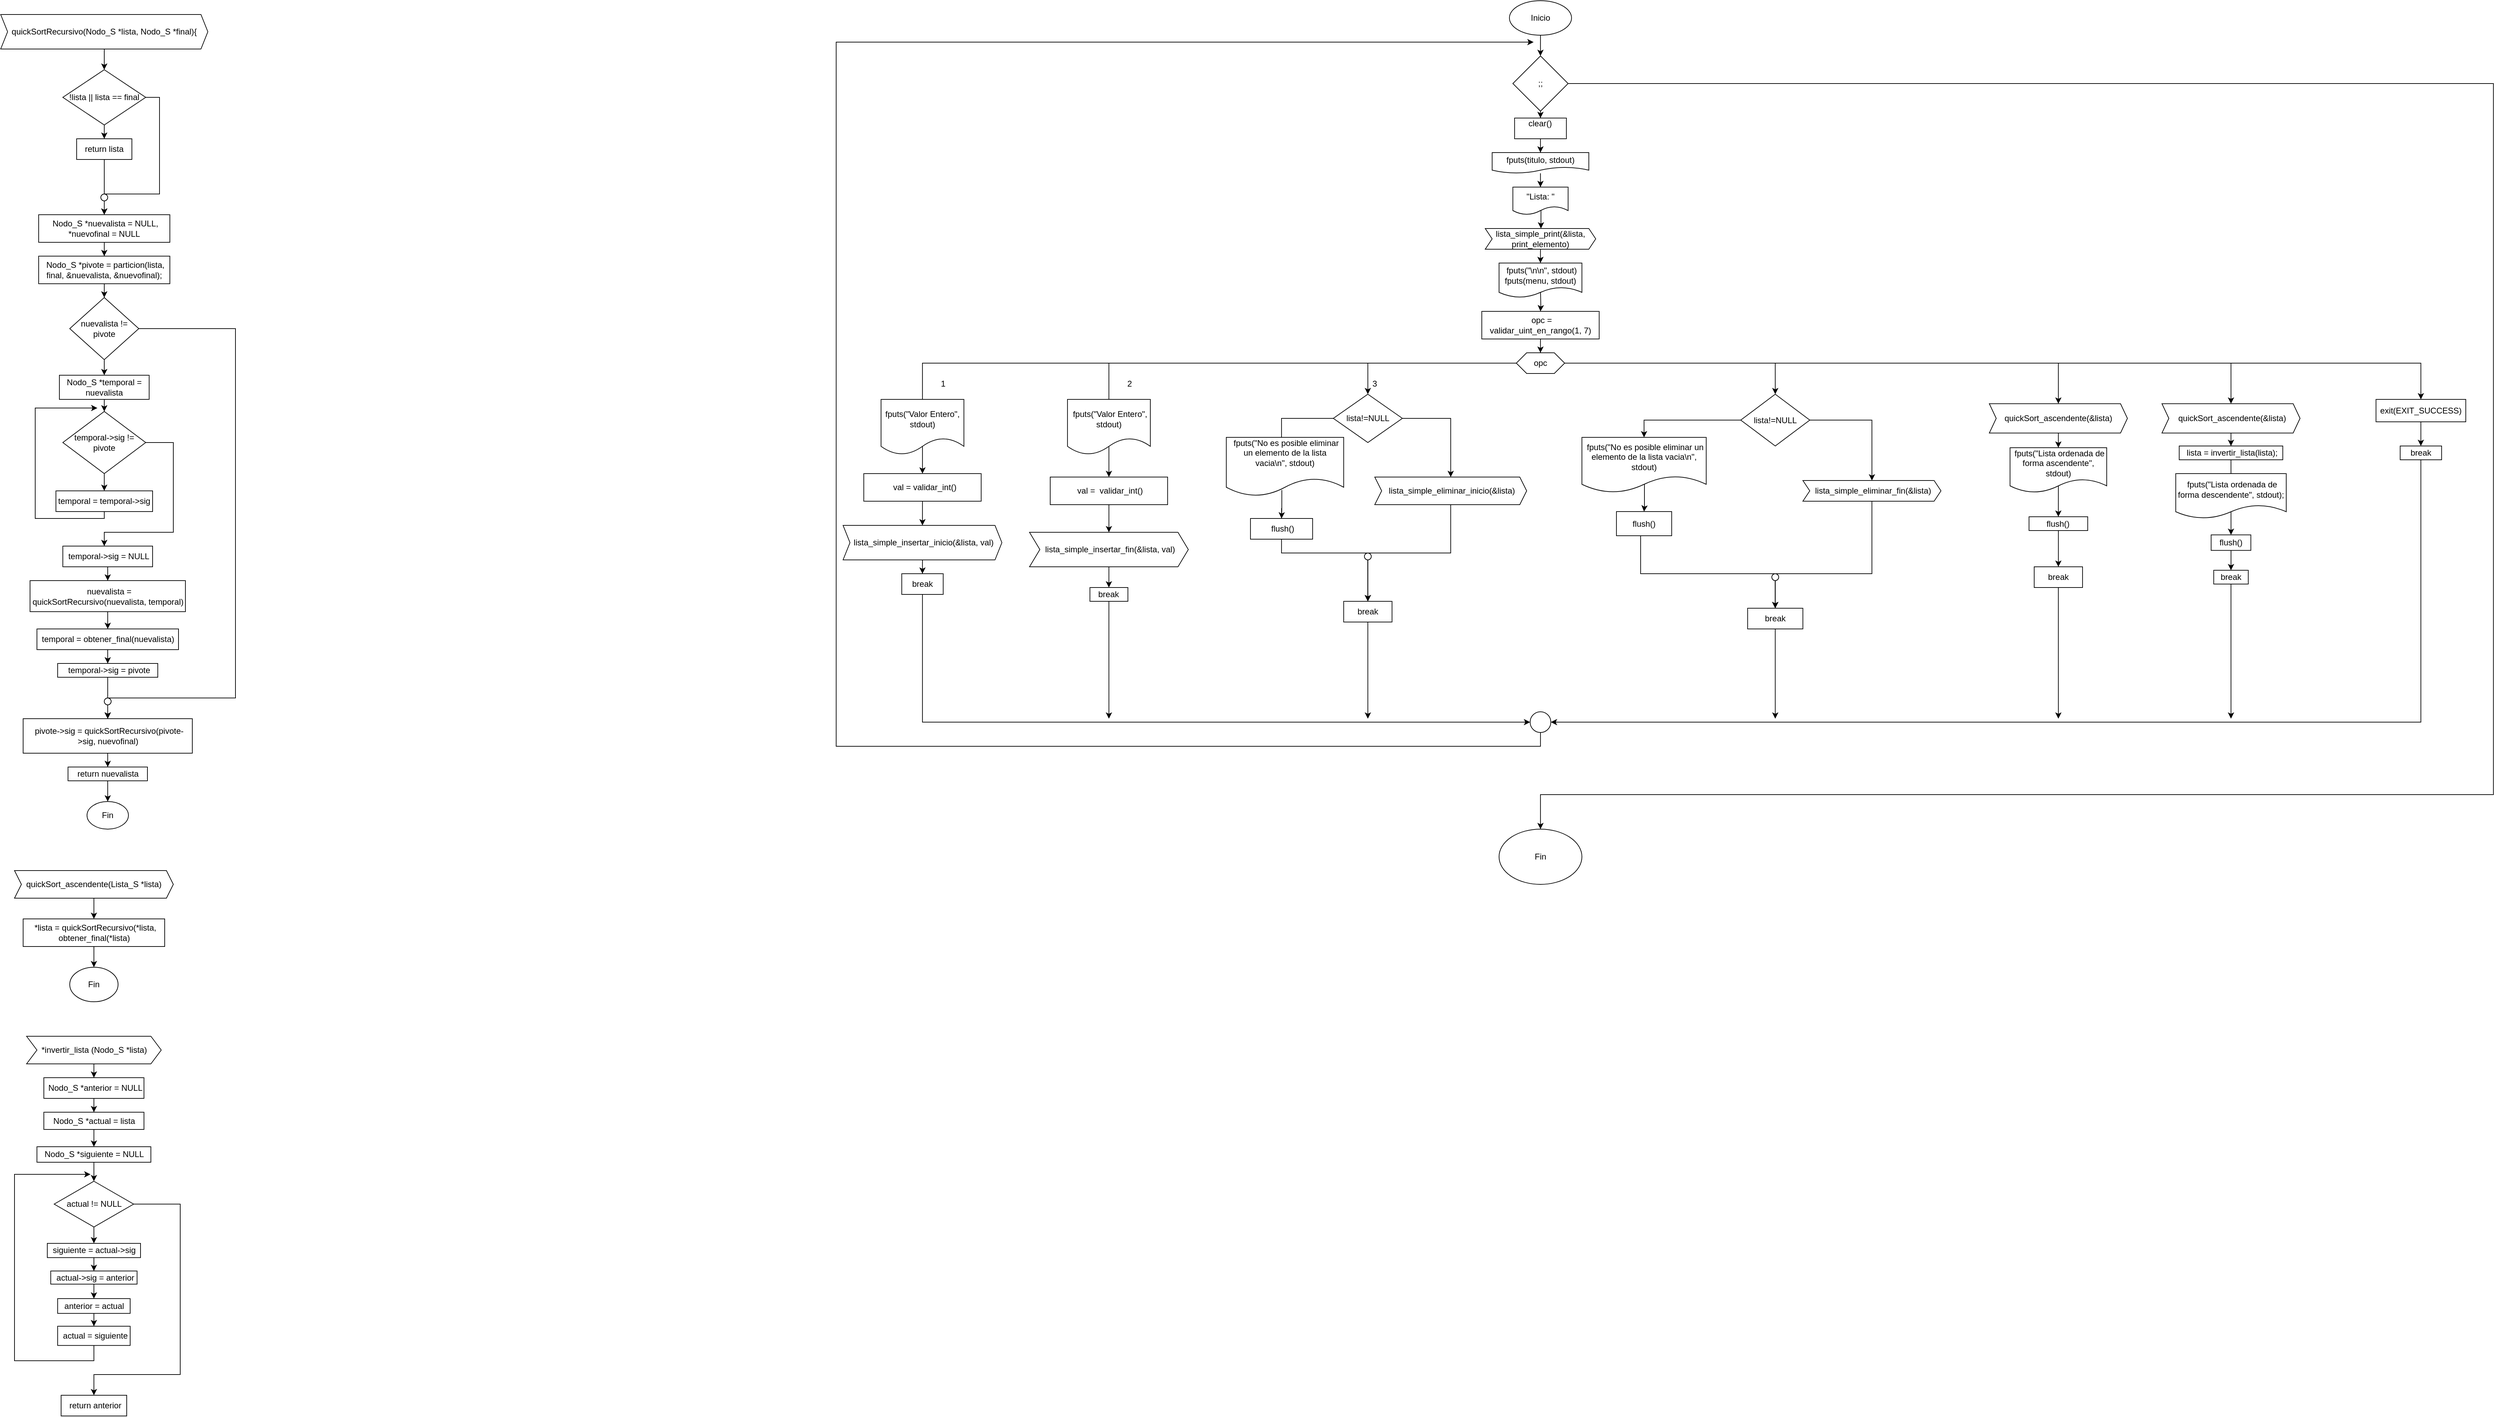<mxfile version="26.0.16">
  <diagram name="Page-1" id="j2NMP_LaJv4pGypHDmWu">
    <mxGraphModel dx="1190" dy="580" grid="1" gridSize="10" guides="1" tooltips="1" connect="1" arrows="1" fold="1" page="1" pageScale="1" pageWidth="850" pageHeight="1100" math="0" shadow="0">
      <root>
        <mxCell id="0" />
        <mxCell id="1" parent="0" />
        <mxCell id="dVRwNLDVLL16XpuEatuR-8" value="" style="edgeStyle=orthogonalEdgeStyle;rounded=0;orthogonalLoop=1;jettySize=auto;html=1;" parent="1" source="dVRwNLDVLL16XpuEatuR-2" target="dVRwNLDVLL16XpuEatuR-5" edge="1">
          <mxGeometry relative="1" as="geometry" />
        </mxCell>
        <mxCell id="dVRwNLDVLL16XpuEatuR-95" style="edgeStyle=orthogonalEdgeStyle;rounded=0;orthogonalLoop=1;jettySize=auto;html=1;entryX=0.5;entryY=0;entryDx=0;entryDy=0;" parent="1" source="dVRwNLDVLL16XpuEatuR-2" target="dVRwNLDVLL16XpuEatuR-92" edge="1">
          <mxGeometry relative="1" as="geometry">
            <Array as="points">
              <mxPoint x="3709.93" y="140" />
              <mxPoint x="3709.93" y="1170" />
              <mxPoint x="2329.93" y="1170" />
            </Array>
          </mxGeometry>
        </mxCell>
        <mxCell id="dVRwNLDVLL16XpuEatuR-2" value=";;" style="rhombus;whiteSpace=wrap;html=1;" parent="1" vertex="1">
          <mxGeometry x="2289.93" y="100" width="80" height="80" as="geometry" />
        </mxCell>
        <mxCell id="dVRwNLDVLL16XpuEatuR-10" value="" style="edgeStyle=orthogonalEdgeStyle;rounded=0;orthogonalLoop=1;jettySize=auto;html=1;" parent="1" source="dVRwNLDVLL16XpuEatuR-109" target="dVRwNLDVLL16XpuEatuR-9" edge="1">
          <mxGeometry relative="1" as="geometry" />
        </mxCell>
        <mxCell id="dVRwNLDVLL16XpuEatuR-5" value="clear()&lt;div&gt;&lt;br&gt;&lt;/div&gt;" style="rounded=0;whiteSpace=wrap;html=1;" parent="1" vertex="1">
          <mxGeometry x="2292.43" y="190" width="75" height="30" as="geometry" />
        </mxCell>
        <mxCell id="dVRwNLDVLL16XpuEatuR-12" value="" style="edgeStyle=orthogonalEdgeStyle;rounded=0;orthogonalLoop=1;jettySize=auto;html=1;exitX=0.509;exitY=0.836;exitDx=0;exitDy=0;exitPerimeter=0;" parent="1" source="dVRwNLDVLL16XpuEatuR-9" target="dVRwNLDVLL16XpuEatuR-11" edge="1">
          <mxGeometry relative="1" as="geometry" />
        </mxCell>
        <mxCell id="dVRwNLDVLL16XpuEatuR-9" value="&quot;Lista: &quot;" style="shape=document;whiteSpace=wrap;html=1;boundedLbl=1;" parent="1" vertex="1">
          <mxGeometry x="2289.93" y="290" width="80" height="40" as="geometry" />
        </mxCell>
        <mxCell id="dVRwNLDVLL16XpuEatuR-14" value="" style="edgeStyle=orthogonalEdgeStyle;rounded=0;orthogonalLoop=1;jettySize=auto;html=1;" parent="1" source="dVRwNLDVLL16XpuEatuR-11" edge="1">
          <mxGeometry relative="1" as="geometry">
            <mxPoint x="2329.93" y="400" as="targetPoint" />
          </mxGeometry>
        </mxCell>
        <mxCell id="dVRwNLDVLL16XpuEatuR-11" value="lista_simple_print(&amp;amp;lista, print_elemento)" style="shape=step;perimeter=stepPerimeter;whiteSpace=wrap;html=1;fixedSize=1;size=10;" parent="1" vertex="1">
          <mxGeometry x="2249.93" y="350" width="160" height="30" as="geometry" />
        </mxCell>
        <mxCell id="dVRwNLDVLL16XpuEatuR-17" value="" style="edgeStyle=orthogonalEdgeStyle;rounded=0;orthogonalLoop=1;jettySize=auto;html=1;" parent="1" target="dVRwNLDVLL16XpuEatuR-16" edge="1">
          <mxGeometry relative="1" as="geometry">
            <mxPoint x="2329.93" y="440" as="sourcePoint" />
          </mxGeometry>
        </mxCell>
        <mxCell id="dVRwNLDVLL16XpuEatuR-19" value="" style="edgeStyle=orthogonalEdgeStyle;rounded=0;orthogonalLoop=1;jettySize=auto;html=1;" parent="1" source="dVRwNLDVLL16XpuEatuR-16" target="dVRwNLDVLL16XpuEatuR-18" edge="1">
          <mxGeometry relative="1" as="geometry" />
        </mxCell>
        <mxCell id="dVRwNLDVLL16XpuEatuR-16" value="&amp;nbsp;opc = validar_uint_en_rango(1, 7)" style="rounded=0;whiteSpace=wrap;html=1;" parent="1" vertex="1">
          <mxGeometry x="2244.93" y="470" width="170" height="40" as="geometry" />
        </mxCell>
        <mxCell id="dVRwNLDVLL16XpuEatuR-26" style="edgeStyle=orthogonalEdgeStyle;rounded=0;orthogonalLoop=1;jettySize=auto;html=1;exitX=0;exitY=0.5;exitDx=0;exitDy=0;entryX=0.5;entryY=0;entryDx=0;entryDy=0;" parent="1" source="dVRwNLDVLL16XpuEatuR-18" target="dVRwNLDVLL16XpuEatuR-20" edge="1">
          <mxGeometry relative="1" as="geometry" />
        </mxCell>
        <mxCell id="dVRwNLDVLL16XpuEatuR-29" style="edgeStyle=orthogonalEdgeStyle;rounded=0;orthogonalLoop=1;jettySize=auto;html=1;entryX=0.5;entryY=0;entryDx=0;entryDy=0;" parent="1" source="dVRwNLDVLL16XpuEatuR-18" target="dVRwNLDVLL16XpuEatuR-27" edge="1">
          <mxGeometry relative="1" as="geometry" />
        </mxCell>
        <mxCell id="dVRwNLDVLL16XpuEatuR-34" style="edgeStyle=orthogonalEdgeStyle;rounded=0;orthogonalLoop=1;jettySize=auto;html=1;entryX=0.5;entryY=0;entryDx=0;entryDy=0;" parent="1" source="dVRwNLDVLL16XpuEatuR-18" target="dVRwNLDVLL16XpuEatuR-33" edge="1">
          <mxGeometry relative="1" as="geometry" />
        </mxCell>
        <mxCell id="dVRwNLDVLL16XpuEatuR-51" style="edgeStyle=orthogonalEdgeStyle;rounded=0;orthogonalLoop=1;jettySize=auto;html=1;exitX=1;exitY=0.5;exitDx=0;exitDy=0;entryX=0.5;entryY=0;entryDx=0;entryDy=0;" parent="1" source="dVRwNLDVLL16XpuEatuR-18" target="dVRwNLDVLL16XpuEatuR-50" edge="1">
          <mxGeometry relative="1" as="geometry" />
        </mxCell>
        <mxCell id="dVRwNLDVLL16XpuEatuR-62" style="edgeStyle=orthogonalEdgeStyle;rounded=0;orthogonalLoop=1;jettySize=auto;html=1;exitX=1;exitY=0.5;exitDx=0;exitDy=0;entryX=0.5;entryY=0;entryDx=0;entryDy=0;" parent="1" source="dVRwNLDVLL16XpuEatuR-18" target="dVRwNLDVLL16XpuEatuR-61" edge="1">
          <mxGeometry relative="1" as="geometry" />
        </mxCell>
        <mxCell id="dVRwNLDVLL16XpuEatuR-68" style="edgeStyle=orthogonalEdgeStyle;rounded=0;orthogonalLoop=1;jettySize=auto;html=1;exitX=1;exitY=0.5;exitDx=0;exitDy=0;entryX=0.5;entryY=0;entryDx=0;entryDy=0;" parent="1" source="dVRwNLDVLL16XpuEatuR-18" target="dVRwNLDVLL16XpuEatuR-67" edge="1">
          <mxGeometry relative="1" as="geometry" />
        </mxCell>
        <mxCell id="dVRwNLDVLL16XpuEatuR-77" style="edgeStyle=orthogonalEdgeStyle;rounded=0;orthogonalLoop=1;jettySize=auto;html=1;exitX=1;exitY=0.5;exitDx=0;exitDy=0;entryX=0.5;entryY=0;entryDx=0;entryDy=0;" parent="1" source="dVRwNLDVLL16XpuEatuR-18" target="dVRwNLDVLL16XpuEatuR-76" edge="1">
          <mxGeometry relative="1" as="geometry" />
        </mxCell>
        <mxCell id="dVRwNLDVLL16XpuEatuR-18" value="&lt;div&gt;opc&lt;/div&gt;" style="shape=hexagon;perimeter=hexagonPerimeter2;whiteSpace=wrap;html=1;fixedSize=1;size=15;" parent="1" vertex="1">
          <mxGeometry x="2294.93" y="530" width="70" height="30" as="geometry" />
        </mxCell>
        <mxCell id="dVRwNLDVLL16XpuEatuR-23" value="" style="edgeStyle=orthogonalEdgeStyle;rounded=0;orthogonalLoop=1;jettySize=auto;html=1;" parent="1" source="dVRwNLDVLL16XpuEatuR-20" target="dVRwNLDVLL16XpuEatuR-22" edge="1">
          <mxGeometry relative="1" as="geometry" />
        </mxCell>
        <mxCell id="dVRwNLDVLL16XpuEatuR-20" value="&amp;nbsp; val = validar_int()" style="rounded=0;whiteSpace=wrap;html=1;" parent="1" vertex="1">
          <mxGeometry x="1349.93" y="705" width="170" height="40" as="geometry" />
        </mxCell>
        <mxCell id="dVRwNLDVLL16XpuEatuR-25" value="" style="edgeStyle=orthogonalEdgeStyle;rounded=0;orthogonalLoop=1;jettySize=auto;html=1;" parent="1" source="dVRwNLDVLL16XpuEatuR-22" target="dVRwNLDVLL16XpuEatuR-24" edge="1">
          <mxGeometry relative="1" as="geometry" />
        </mxCell>
        <mxCell id="dVRwNLDVLL16XpuEatuR-22" value="&amp;nbsp;lista_simple_insertar_inicio(&amp;amp;lista, val)" style="shape=step;perimeter=stepPerimeter;whiteSpace=wrap;html=1;fixedSize=1;size=10;" parent="1" vertex="1">
          <mxGeometry x="1319.93" y="780" width="230" height="50" as="geometry" />
        </mxCell>
        <mxCell id="dVRwNLDVLL16XpuEatuR-82" style="edgeStyle=orthogonalEdgeStyle;rounded=0;orthogonalLoop=1;jettySize=auto;html=1;entryX=0;entryY=0.5;entryDx=0;entryDy=0;" parent="1" source="dVRwNLDVLL16XpuEatuR-24" target="dVRwNLDVLL16XpuEatuR-81" edge="1">
          <mxGeometry relative="1" as="geometry">
            <Array as="points">
              <mxPoint x="1434.93" y="1065" />
            </Array>
          </mxGeometry>
        </mxCell>
        <mxCell id="dVRwNLDVLL16XpuEatuR-24" value="break" style="rounded=0;whiteSpace=wrap;html=1;" parent="1" vertex="1">
          <mxGeometry x="1404.93" y="850" width="60" height="30" as="geometry" />
        </mxCell>
        <mxCell id="dVRwNLDVLL16XpuEatuR-30" value="" style="edgeStyle=orthogonalEdgeStyle;rounded=0;orthogonalLoop=1;jettySize=auto;html=1;" parent="1" source="dVRwNLDVLL16XpuEatuR-27" target="dVRwNLDVLL16XpuEatuR-28" edge="1">
          <mxGeometry relative="1" as="geometry" />
        </mxCell>
        <mxCell id="dVRwNLDVLL16XpuEatuR-27" value="&amp;nbsp;&lt;span style=&quot;background-color: transparent; color: light-dark(rgb(0, 0, 0), rgb(255, 255, 255));&quot;&gt;val =&amp;nbsp; validar_int()&lt;/span&gt;" style="rounded=0;whiteSpace=wrap;html=1;" parent="1" vertex="1">
          <mxGeometry x="1619.93" y="710" width="170" height="40" as="geometry" />
        </mxCell>
        <mxCell id="dVRwNLDVLL16XpuEatuR-32" value="" style="edgeStyle=orthogonalEdgeStyle;rounded=0;orthogonalLoop=1;jettySize=auto;html=1;" parent="1" source="dVRwNLDVLL16XpuEatuR-28" target="dVRwNLDVLL16XpuEatuR-31" edge="1">
          <mxGeometry relative="1" as="geometry" />
        </mxCell>
        <mxCell id="dVRwNLDVLL16XpuEatuR-28" value="&amp;nbsp;lista_simple_insertar_fin(&amp;amp;lista, val)" style="shape=step;perimeter=stepPerimeter;whiteSpace=wrap;html=1;fixedSize=1;size=15;" parent="1" vertex="1">
          <mxGeometry x="1589.93" y="790" width="230" height="50" as="geometry" />
        </mxCell>
        <mxCell id="dVRwNLDVLL16XpuEatuR-84" style="edgeStyle=orthogonalEdgeStyle;rounded=0;orthogonalLoop=1;jettySize=auto;html=1;" parent="1" source="dVRwNLDVLL16XpuEatuR-31" edge="1">
          <mxGeometry relative="1" as="geometry">
            <mxPoint x="1704.93" y="1060" as="targetPoint" />
          </mxGeometry>
        </mxCell>
        <mxCell id="dVRwNLDVLL16XpuEatuR-31" value="break" style="rounded=0;whiteSpace=wrap;html=1;" parent="1" vertex="1">
          <mxGeometry x="1677.43" y="870" width="55" height="20" as="geometry" />
        </mxCell>
        <mxCell id="dVRwNLDVLL16XpuEatuR-37" style="edgeStyle=orthogonalEdgeStyle;rounded=0;orthogonalLoop=1;jettySize=auto;html=1;entryX=0.5;entryY=0;entryDx=0;entryDy=0;" parent="1" source="dVRwNLDVLL16XpuEatuR-33" target="dVRwNLDVLL16XpuEatuR-36" edge="1">
          <mxGeometry relative="1" as="geometry">
            <Array as="points">
              <mxPoint x="2199.93" y="625" />
            </Array>
          </mxGeometry>
        </mxCell>
        <mxCell id="dVRwNLDVLL16XpuEatuR-39" style="edgeStyle=orthogonalEdgeStyle;rounded=0;orthogonalLoop=1;jettySize=auto;html=1;entryX=0.5;entryY=0;entryDx=0;entryDy=0;" parent="1" source="dVRwNLDVLL16XpuEatuR-33" edge="1">
          <mxGeometry relative="1" as="geometry">
            <mxPoint x="1954.93" y="705" as="targetPoint" />
            <Array as="points">
              <mxPoint x="1954.93" y="625" />
            </Array>
          </mxGeometry>
        </mxCell>
        <mxCell id="dVRwNLDVLL16XpuEatuR-33" value="lista!=NULL" style="rhombus;whiteSpace=wrap;html=1;" parent="1" vertex="1">
          <mxGeometry x="2029.93" y="590" width="100" height="70" as="geometry" />
        </mxCell>
        <mxCell id="dVRwNLDVLL16XpuEatuR-42" style="edgeStyle=orthogonalEdgeStyle;rounded=0;orthogonalLoop=1;jettySize=auto;html=1;entryX=0.5;entryY=0;entryDx=0;entryDy=0;" parent="1" source="dVRwNLDVLL16XpuEatuR-36" target="dVRwNLDVLL16XpuEatuR-40" edge="1">
          <mxGeometry relative="1" as="geometry" />
        </mxCell>
        <mxCell id="dVRwNLDVLL16XpuEatuR-36" value="&amp;nbsp;lista_simple_eliminar_inicio(&amp;amp;lista)" style="shape=step;perimeter=stepPerimeter;whiteSpace=wrap;html=1;fixedSize=1;size=10;" parent="1" vertex="1">
          <mxGeometry x="2089.93" y="710" width="220" height="40" as="geometry" />
        </mxCell>
        <mxCell id="dVRwNLDVLL16XpuEatuR-41" style="edgeStyle=orthogonalEdgeStyle;rounded=0;orthogonalLoop=1;jettySize=auto;html=1;entryX=0.5;entryY=0;entryDx=0;entryDy=0;" parent="1" source="dVRwNLDVLL16XpuEatuR-43" target="dVRwNLDVLL16XpuEatuR-40" edge="1">
          <mxGeometry relative="1" as="geometry">
            <Array as="points">
              <mxPoint x="1954.93" y="820" />
              <mxPoint x="2079.93" y="820" />
            </Array>
          </mxGeometry>
        </mxCell>
        <mxCell id="dVRwNLDVLL16XpuEatuR-85" style="edgeStyle=orthogonalEdgeStyle;rounded=0;orthogonalLoop=1;jettySize=auto;html=1;" parent="1" source="dVRwNLDVLL16XpuEatuR-40" edge="1">
          <mxGeometry relative="1" as="geometry">
            <mxPoint x="2079.93" y="1060" as="targetPoint" />
          </mxGeometry>
        </mxCell>
        <mxCell id="dVRwNLDVLL16XpuEatuR-40" value="break" style="rounded=0;whiteSpace=wrap;html=1;" parent="1" vertex="1">
          <mxGeometry x="2044.93" y="890" width="70" height="30" as="geometry" />
        </mxCell>
        <mxCell id="dVRwNLDVLL16XpuEatuR-46" value="" style="edgeStyle=orthogonalEdgeStyle;rounded=0;orthogonalLoop=1;jettySize=auto;html=1;entryX=0.5;entryY=0;entryDx=0;entryDy=0;" parent="1" target="dVRwNLDVLL16XpuEatuR-40" edge="1">
          <mxGeometry relative="1" as="geometry">
            <mxPoint x="1954.93" y="755" as="sourcePoint" />
            <mxPoint x="2079.93" y="890" as="targetPoint" />
            <Array as="points">
              <mxPoint x="1954.93" y="820" />
              <mxPoint x="2079.93" y="820" />
            </Array>
          </mxGeometry>
        </mxCell>
        <mxCell id="dVRwNLDVLL16XpuEatuR-43" value="" style="ellipse;whiteSpace=wrap;html=1;aspect=fixed;" parent="1" vertex="1">
          <mxGeometry x="2074.93" y="820" width="10" height="10" as="geometry" />
        </mxCell>
        <mxCell id="dVRwNLDVLL16XpuEatuR-47" value="1" style="text;html=1;align=center;verticalAlign=middle;whiteSpace=wrap;rounded=0;" parent="1" vertex="1">
          <mxGeometry x="1434.93" y="560" width="60" height="30" as="geometry" />
        </mxCell>
        <mxCell id="dVRwNLDVLL16XpuEatuR-48" value="2" style="text;html=1;align=center;verticalAlign=middle;whiteSpace=wrap;rounded=0;" parent="1" vertex="1">
          <mxGeometry x="1704.93" y="560" width="60" height="30" as="geometry" />
        </mxCell>
        <mxCell id="dVRwNLDVLL16XpuEatuR-49" value="3" style="text;html=1;align=center;verticalAlign=middle;whiteSpace=wrap;rounded=0;" parent="1" vertex="1">
          <mxGeometry x="2059.93" y="560" width="60" height="30" as="geometry" />
        </mxCell>
        <mxCell id="dVRwNLDVLL16XpuEatuR-104" style="edgeStyle=orthogonalEdgeStyle;rounded=0;orthogonalLoop=1;jettySize=auto;html=1;entryX=0.5;entryY=0;entryDx=0;entryDy=0;" parent="1" source="dVRwNLDVLL16XpuEatuR-50" target="dVRwNLDVLL16XpuEatuR-103" edge="1">
          <mxGeometry relative="1" as="geometry" />
        </mxCell>
        <mxCell id="dVRwNLDVLL16XpuEatuR-50" value="lista!=NULL" style="rhombus;whiteSpace=wrap;html=1;" parent="1" vertex="1">
          <mxGeometry x="2619.93" y="590" width="100" height="75" as="geometry" />
        </mxCell>
        <mxCell id="dVRwNLDVLL16XpuEatuR-58" style="edgeStyle=orthogonalEdgeStyle;rounded=0;orthogonalLoop=1;jettySize=auto;html=1;" parent="1" source="dVRwNLDVLL16XpuEatuR-52" edge="1">
          <mxGeometry relative="1" as="geometry">
            <mxPoint x="2669.93" y="900" as="targetPoint" />
            <Array as="points">
              <mxPoint x="2809.93" y="850" />
              <mxPoint x="2669.93" y="850" />
            </Array>
          </mxGeometry>
        </mxCell>
        <mxCell id="dVRwNLDVLL16XpuEatuR-52" value="&amp;nbsp;lista_simple_eliminar_fin(&amp;amp;lista)" style="shape=step;perimeter=stepPerimeter;whiteSpace=wrap;html=1;fixedSize=1;size=10;" parent="1" vertex="1">
          <mxGeometry x="2709.93" y="715" width="200" height="30" as="geometry" />
        </mxCell>
        <mxCell id="dVRwNLDVLL16XpuEatuR-57" style="edgeStyle=orthogonalEdgeStyle;rounded=0;orthogonalLoop=1;jettySize=auto;html=1;" parent="1" source="dVRwNLDVLL16XpuEatuR-59" target="dVRwNLDVLL16XpuEatuR-56" edge="1">
          <mxGeometry relative="1" as="geometry">
            <Array as="points">
              <mxPoint x="2474.93" y="850" />
              <mxPoint x="2669.93" y="850" />
            </Array>
          </mxGeometry>
        </mxCell>
        <mxCell id="dVRwNLDVLL16XpuEatuR-53" value="&lt;div&gt;&lt;span style=&quot;background-color: transparent; color: light-dark(rgb(0, 0, 0), rgb(255, 255, 255));&quot;&gt;flush()&lt;/span&gt;&lt;/div&gt;" style="rounded=0;whiteSpace=wrap;html=1;" parent="1" vertex="1">
          <mxGeometry x="2439.93" y="760" width="80" height="35" as="geometry" />
        </mxCell>
        <mxCell id="dVRwNLDVLL16XpuEatuR-55" style="edgeStyle=orthogonalEdgeStyle;rounded=0;orthogonalLoop=1;jettySize=auto;html=1;entryX=0.5;entryY=0;entryDx=0;entryDy=0;" parent="1" source="dVRwNLDVLL16XpuEatuR-50" target="dVRwNLDVLL16XpuEatuR-52" edge="1">
          <mxGeometry relative="1" as="geometry">
            <Array as="points">
              <mxPoint x="2809.93" y="628" />
            </Array>
          </mxGeometry>
        </mxCell>
        <mxCell id="dVRwNLDVLL16XpuEatuR-88" style="edgeStyle=orthogonalEdgeStyle;rounded=0;orthogonalLoop=1;jettySize=auto;html=1;" parent="1" source="dVRwNLDVLL16XpuEatuR-56" edge="1">
          <mxGeometry relative="1" as="geometry">
            <mxPoint x="2669.93" y="1060" as="targetPoint" />
          </mxGeometry>
        </mxCell>
        <mxCell id="dVRwNLDVLL16XpuEatuR-56" value="break" style="rounded=0;whiteSpace=wrap;html=1;" parent="1" vertex="1">
          <mxGeometry x="2629.93" y="900" width="80" height="30" as="geometry" />
        </mxCell>
        <mxCell id="dVRwNLDVLL16XpuEatuR-60" value="" style="edgeStyle=orthogonalEdgeStyle;rounded=0;orthogonalLoop=1;jettySize=auto;html=1;entryX=0.5;entryY=0;entryDx=0;entryDy=0;" parent="1" source="dVRwNLDVLL16XpuEatuR-53" target="dVRwNLDVLL16XpuEatuR-56" edge="1">
          <mxGeometry relative="1" as="geometry">
            <mxPoint x="2474.93" y="765" as="sourcePoint" />
            <mxPoint x="2669.93" y="900" as="targetPoint" />
            <Array as="points">
              <mxPoint x="2474.93" y="850" />
              <mxPoint x="2669.93" y="850" />
            </Array>
          </mxGeometry>
        </mxCell>
        <mxCell id="dVRwNLDVLL16XpuEatuR-59" value="" style="ellipse;whiteSpace=wrap;html=1;aspect=fixed;" parent="1" vertex="1">
          <mxGeometry x="2664.93" y="850" width="10" height="10" as="geometry" />
        </mxCell>
        <mxCell id="dVRwNLDVLL16XpuEatuR-64" value="" style="edgeStyle=orthogonalEdgeStyle;rounded=0;orthogonalLoop=1;jettySize=auto;html=1;exitX=0.5;exitY=0.808;exitDx=0;exitDy=0;exitPerimeter=0;" parent="1" source="dVRwNLDVLL16XpuEatuR-106" target="dVRwNLDVLL16XpuEatuR-63" edge="1">
          <mxGeometry relative="1" as="geometry" />
        </mxCell>
        <mxCell id="dVRwNLDVLL16XpuEatuR-61" value="quickSort_ascendente(&amp;amp;lista)" style="shape=step;perimeter=stepPerimeter;whiteSpace=wrap;html=1;fixedSize=1;size=10;" parent="1" vertex="1">
          <mxGeometry x="2979.93" y="603.75" width="200" height="42.5" as="geometry" />
        </mxCell>
        <mxCell id="dVRwNLDVLL16XpuEatuR-66" value="" style="edgeStyle=orthogonalEdgeStyle;rounded=0;orthogonalLoop=1;jettySize=auto;html=1;" parent="1" source="dVRwNLDVLL16XpuEatuR-63" target="dVRwNLDVLL16XpuEatuR-65" edge="1">
          <mxGeometry relative="1" as="geometry" />
        </mxCell>
        <mxCell id="dVRwNLDVLL16XpuEatuR-63" value="&lt;div&gt;flush()&lt;/div&gt;" style="rounded=0;whiteSpace=wrap;html=1;" parent="1" vertex="1">
          <mxGeometry x="3037.43" y="767.5" width="85" height="20" as="geometry" />
        </mxCell>
        <mxCell id="dVRwNLDVLL16XpuEatuR-89" style="edgeStyle=orthogonalEdgeStyle;rounded=0;orthogonalLoop=1;jettySize=auto;html=1;" parent="1" source="dVRwNLDVLL16XpuEatuR-65" edge="1">
          <mxGeometry relative="1" as="geometry">
            <mxPoint x="3079.93" y="1060" as="targetPoint" />
          </mxGeometry>
        </mxCell>
        <mxCell id="dVRwNLDVLL16XpuEatuR-65" value="break" style="rounded=0;whiteSpace=wrap;html=1;" parent="1" vertex="1">
          <mxGeometry x="3044.93" y="840" width="70" height="30" as="geometry" />
        </mxCell>
        <mxCell id="dVRwNLDVLL16XpuEatuR-70" value="" style="edgeStyle=orthogonalEdgeStyle;rounded=0;orthogonalLoop=1;jettySize=auto;html=1;" parent="1" source="dVRwNLDVLL16XpuEatuR-67" target="dVRwNLDVLL16XpuEatuR-69" edge="1">
          <mxGeometry relative="1" as="geometry" />
        </mxCell>
        <mxCell id="dVRwNLDVLL16XpuEatuR-67" value="&amp;nbsp;quickSort_ascendente(&amp;amp;lista)" style="shape=step;perimeter=stepPerimeter;whiteSpace=wrap;html=1;fixedSize=1;size=10;" parent="1" vertex="1">
          <mxGeometry x="3229.93" y="603.75" width="200" height="42.5" as="geometry" />
        </mxCell>
        <mxCell id="dVRwNLDVLL16XpuEatuR-72" value="" style="edgeStyle=orthogonalEdgeStyle;rounded=0;orthogonalLoop=1;jettySize=auto;html=1;" parent="1" source="dVRwNLDVLL16XpuEatuR-69" target="dVRwNLDVLL16XpuEatuR-71" edge="1">
          <mxGeometry relative="1" as="geometry" />
        </mxCell>
        <mxCell id="dVRwNLDVLL16XpuEatuR-69" value="&amp;nbsp;lista = invertir_lista(lista);" style="rounded=0;whiteSpace=wrap;html=1;" parent="1" vertex="1">
          <mxGeometry x="3254.93" y="665" width="150" height="20" as="geometry" />
        </mxCell>
        <mxCell id="dVRwNLDVLL16XpuEatuR-74" value="" style="edgeStyle=orthogonalEdgeStyle;rounded=0;orthogonalLoop=1;jettySize=auto;html=1;" parent="1" source="dVRwNLDVLL16XpuEatuR-71" target="dVRwNLDVLL16XpuEatuR-73" edge="1">
          <mxGeometry relative="1" as="geometry" />
        </mxCell>
        <mxCell id="dVRwNLDVLL16XpuEatuR-71" value="&lt;div&gt;flush()&lt;/div&gt;" style="rounded=0;whiteSpace=wrap;html=1;" parent="1" vertex="1">
          <mxGeometry x="3301.18" y="793.75" width="57.5" height="22.5" as="geometry" />
        </mxCell>
        <mxCell id="dVRwNLDVLL16XpuEatuR-90" style="edgeStyle=orthogonalEdgeStyle;rounded=0;orthogonalLoop=1;jettySize=auto;html=1;" parent="1" source="dVRwNLDVLL16XpuEatuR-73" edge="1">
          <mxGeometry relative="1" as="geometry">
            <mxPoint x="3329.93" y="1060" as="targetPoint" />
          </mxGeometry>
        </mxCell>
        <mxCell id="dVRwNLDVLL16XpuEatuR-73" value="break" style="rounded=0;whiteSpace=wrap;html=1;" parent="1" vertex="1">
          <mxGeometry x="3304.93" y="845" width="50" height="20" as="geometry" />
        </mxCell>
        <mxCell id="dVRwNLDVLL16XpuEatuR-79" value="" style="edgeStyle=orthogonalEdgeStyle;rounded=0;orthogonalLoop=1;jettySize=auto;html=1;" parent="1" source="dVRwNLDVLL16XpuEatuR-76" target="dVRwNLDVLL16XpuEatuR-78" edge="1">
          <mxGeometry relative="1" as="geometry" />
        </mxCell>
        <mxCell id="dVRwNLDVLL16XpuEatuR-76" value="exit(EXIT_SUCCESS)" style="rounded=0;whiteSpace=wrap;html=1;" parent="1" vertex="1">
          <mxGeometry x="3539.93" y="597.5" width="130" height="32.5" as="geometry" />
        </mxCell>
        <mxCell id="dVRwNLDVLL16XpuEatuR-87" style="edgeStyle=orthogonalEdgeStyle;rounded=0;orthogonalLoop=1;jettySize=auto;html=1;entryX=1;entryY=0.5;entryDx=0;entryDy=0;" parent="1" source="dVRwNLDVLL16XpuEatuR-78" target="dVRwNLDVLL16XpuEatuR-81" edge="1">
          <mxGeometry relative="1" as="geometry">
            <mxPoint x="2349.93" y="1070.0" as="targetPoint" />
            <Array as="points">
              <mxPoint x="3604.93" y="1065" />
            </Array>
          </mxGeometry>
        </mxCell>
        <mxCell id="dVRwNLDVLL16XpuEatuR-78" value="break" style="rounded=0;whiteSpace=wrap;html=1;" parent="1" vertex="1">
          <mxGeometry x="3574.93" y="665" width="60" height="20" as="geometry" />
        </mxCell>
        <mxCell id="dVRwNLDVLL16XpuEatuR-91" style="edgeStyle=orthogonalEdgeStyle;rounded=0;orthogonalLoop=1;jettySize=auto;html=1;exitX=0.5;exitY=1;exitDx=0;exitDy=0;" parent="1" source="dVRwNLDVLL16XpuEatuR-81" edge="1">
          <mxGeometry relative="1" as="geometry">
            <mxPoint x="2319.93" y="80" as="targetPoint" />
            <Array as="points">
              <mxPoint x="2329.93" y="1100" />
              <mxPoint x="1309.93" y="1100" />
              <mxPoint x="1309.93" y="80" />
            </Array>
          </mxGeometry>
        </mxCell>
        <mxCell id="dVRwNLDVLL16XpuEatuR-81" value="" style="ellipse;whiteSpace=wrap;html=1;aspect=fixed;" parent="1" vertex="1">
          <mxGeometry x="2314.93" y="1050" width="30" height="30" as="geometry" />
        </mxCell>
        <mxCell id="dVRwNLDVLL16XpuEatuR-92" value="Fin" style="ellipse;whiteSpace=wrap;html=1;" parent="1" vertex="1">
          <mxGeometry x="2269.93" y="1220" width="120" height="80" as="geometry" />
        </mxCell>
        <mxCell id="dVRwNLDVLL16XpuEatuR-94" value="" style="edgeStyle=orthogonalEdgeStyle;rounded=0;orthogonalLoop=1;jettySize=auto;html=1;" parent="1" source="dVRwNLDVLL16XpuEatuR-93" target="dVRwNLDVLL16XpuEatuR-2" edge="1">
          <mxGeometry relative="1" as="geometry" />
        </mxCell>
        <mxCell id="dVRwNLDVLL16XpuEatuR-93" value="Inicio" style="ellipse;whiteSpace=wrap;html=1;" parent="1" vertex="1">
          <mxGeometry x="2284.93" y="20" width="90" height="50" as="geometry" />
        </mxCell>
        <mxCell id="dVRwNLDVLL16XpuEatuR-96" value="&amp;nbsp;fputs(&quot;\n\n&quot;, stdout) fputs(menu, stdout)" style="shape=document;whiteSpace=wrap;html=1;boundedLbl=1;" parent="1" vertex="1">
          <mxGeometry x="2269.93" y="400" width="120" height="50" as="geometry" />
        </mxCell>
        <mxCell id="dVRwNLDVLL16XpuEatuR-98" value="fputs(&quot;Valor Entero&quot;, stdout)" style="shape=document;whiteSpace=wrap;html=1;boundedLbl=1;" parent="1" vertex="1">
          <mxGeometry x="1374.93" y="597.5" width="120" height="80" as="geometry" />
        </mxCell>
        <mxCell id="dVRwNLDVLL16XpuEatuR-99" value="&amp;nbsp;fputs(&quot;Valor Entero&quot;, stdout)" style="shape=document;whiteSpace=wrap;html=1;boundedLbl=1;" parent="1" vertex="1">
          <mxGeometry x="1644.93" y="597.5" width="120" height="80" as="geometry" />
        </mxCell>
        <mxCell id="dVRwNLDVLL16XpuEatuR-102" value="" style="edgeStyle=orthogonalEdgeStyle;rounded=0;orthogonalLoop=1;jettySize=auto;html=1;exitX=0.473;exitY=0.897;exitDx=0;exitDy=0;exitPerimeter=0;" parent="1" source="dVRwNLDVLL16XpuEatuR-100" target="dVRwNLDVLL16XpuEatuR-101" edge="1">
          <mxGeometry relative="1" as="geometry">
            <Array as="points" />
          </mxGeometry>
        </mxCell>
        <mxCell id="dVRwNLDVLL16XpuEatuR-100" value="&lt;div&gt;&amp;nbsp;fputs(&quot;No es posible eliminar un elemento&amp;nbsp;&lt;span style=&quot;background-color: transparent; color: light-dark(rgb(0, 0, 0), rgb(255, 255, 255));&quot;&gt;de la lista vacia\n&quot;, stdout)&lt;/span&gt;&lt;/div&gt;&lt;div&gt;&amp;nbsp;&lt;/div&gt;" style="shape=document;whiteSpace=wrap;html=1;boundedLbl=1;" parent="1" vertex="1">
          <mxGeometry x="1874.93" y="652.5" width="170" height="85" as="geometry" />
        </mxCell>
        <mxCell id="dVRwNLDVLL16XpuEatuR-101" value="&amp;nbsp;flush()" style="rounded=0;whiteSpace=wrap;html=1;" parent="1" vertex="1">
          <mxGeometry x="1909.93" y="770" width="90" height="30" as="geometry" />
        </mxCell>
        <mxCell id="dVRwNLDVLL16XpuEatuR-105" value="" style="edgeStyle=orthogonalEdgeStyle;rounded=0;orthogonalLoop=1;jettySize=auto;html=1;exitX=0.503;exitY=0.831;exitDx=0;exitDy=0;exitPerimeter=0;" parent="1" source="dVRwNLDVLL16XpuEatuR-103" target="dVRwNLDVLL16XpuEatuR-53" edge="1">
          <mxGeometry relative="1" as="geometry" />
        </mxCell>
        <mxCell id="dVRwNLDVLL16XpuEatuR-103" value="&amp;nbsp;fputs(&quot;No es posible eliminar un elemento&lt;span style=&quot;color: light-dark(rgb(0, 0, 0), rgb(255, 255, 255)); background-color: transparent;&quot;&gt;&amp;nbsp;de la lista vacia\n&quot;, stdout)&lt;/span&gt;" style="shape=document;whiteSpace=wrap;html=1;boundedLbl=1;" parent="1" vertex="1">
          <mxGeometry x="2389.93" y="652.5" width="180" height="80" as="geometry" />
        </mxCell>
        <mxCell id="dVRwNLDVLL16XpuEatuR-107" value="" style="edgeStyle=orthogonalEdgeStyle;rounded=0;orthogonalLoop=1;jettySize=auto;html=1;" parent="1" source="dVRwNLDVLL16XpuEatuR-61" target="dVRwNLDVLL16XpuEatuR-106" edge="1">
          <mxGeometry relative="1" as="geometry">
            <mxPoint x="3079.93" y="646" as="sourcePoint" />
            <mxPoint x="3079.93" y="768" as="targetPoint" />
          </mxGeometry>
        </mxCell>
        <mxCell id="dVRwNLDVLL16XpuEatuR-106" value="&amp;nbsp;fputs(&quot;Lista ordenada de forma ascendente&quot;, stdout)" style="shape=document;whiteSpace=wrap;html=1;boundedLbl=1;" parent="1" vertex="1">
          <mxGeometry x="3009.93" y="667.5" width="140" height="65" as="geometry" />
        </mxCell>
        <mxCell id="dVRwNLDVLL16XpuEatuR-108" value="&amp;nbsp;fputs(&quot;Lista ordenada de forma descendente&quot;, stdout);" style="shape=document;whiteSpace=wrap;html=1;boundedLbl=1;" parent="1" vertex="1">
          <mxGeometry x="3249.93" y="705" width="160" height="65" as="geometry" />
        </mxCell>
        <mxCell id="dVRwNLDVLL16XpuEatuR-110" value="" style="edgeStyle=orthogonalEdgeStyle;rounded=0;orthogonalLoop=1;jettySize=auto;html=1;" parent="1" source="dVRwNLDVLL16XpuEatuR-5" target="dVRwNLDVLL16XpuEatuR-109" edge="1">
          <mxGeometry relative="1" as="geometry">
            <mxPoint x="2329.93" y="220" as="sourcePoint" />
            <mxPoint x="2329.93" y="290" as="targetPoint" />
          </mxGeometry>
        </mxCell>
        <mxCell id="dVRwNLDVLL16XpuEatuR-109" value="fputs(titulo, stdout)" style="shape=document;whiteSpace=wrap;html=1;boundedLbl=1;" parent="1" vertex="1">
          <mxGeometry x="2259.93" y="240" width="140" height="30" as="geometry" />
        </mxCell>
        <mxCell id="7vrASGIxAu9hUajXadSG-3" value="" style="edgeStyle=orthogonalEdgeStyle;rounded=0;orthogonalLoop=1;jettySize=auto;html=1;" edge="1" parent="1" source="7vrASGIxAu9hUajXadSG-1" target="7vrASGIxAu9hUajXadSG-2">
          <mxGeometry relative="1" as="geometry" />
        </mxCell>
        <mxCell id="7vrASGIxAu9hUajXadSG-1" value="quickSortRecursivo(Nodo_S *lista, Nodo_S *final){" style="shape=step;perimeter=stepPerimeter;whiteSpace=wrap;html=1;fixedSize=1;size=10;" vertex="1" parent="1">
          <mxGeometry x="100" y="40" width="300" height="50" as="geometry" />
        </mxCell>
        <mxCell id="7vrASGIxAu9hUajXadSG-5" value="" style="edgeStyle=orthogonalEdgeStyle;rounded=0;orthogonalLoop=1;jettySize=auto;html=1;" edge="1" parent="1" source="7vrASGIxAu9hUajXadSG-2" target="7vrASGIxAu9hUajXadSG-4">
          <mxGeometry relative="1" as="geometry" />
        </mxCell>
        <mxCell id="7vrASGIxAu9hUajXadSG-8" style="edgeStyle=orthogonalEdgeStyle;rounded=0;orthogonalLoop=1;jettySize=auto;html=1;entryX=0.5;entryY=0;entryDx=0;entryDy=0;" edge="1" parent="1" source="7vrASGIxAu9hUajXadSG-2" target="7vrASGIxAu9hUajXadSG-6">
          <mxGeometry relative="1" as="geometry" />
        </mxCell>
        <mxCell id="7vrASGIxAu9hUajXadSG-11" style="edgeStyle=orthogonalEdgeStyle;rounded=0;orthogonalLoop=1;jettySize=auto;html=1;entryX=0.5;entryY=0;entryDx=0;entryDy=0;" edge="1" parent="1" source="7vrASGIxAu9hUajXadSG-2" target="7vrASGIxAu9hUajXadSG-6">
          <mxGeometry relative="1" as="geometry">
            <Array as="points">
              <mxPoint x="330" y="160" />
              <mxPoint x="330" y="300" />
              <mxPoint x="250" y="300" />
            </Array>
          </mxGeometry>
        </mxCell>
        <mxCell id="7vrASGIxAu9hUajXadSG-2" value="!lista || lista == final" style="rhombus;whiteSpace=wrap;html=1;" vertex="1" parent="1">
          <mxGeometry x="190" y="120" width="120" height="80" as="geometry" />
        </mxCell>
        <mxCell id="7vrASGIxAu9hUajXadSG-4" value="return lista" style="rounded=0;whiteSpace=wrap;html=1;" vertex="1" parent="1">
          <mxGeometry x="210" y="220" width="80" height="30" as="geometry" />
        </mxCell>
        <mxCell id="7vrASGIxAu9hUajXadSG-15" value="" style="edgeStyle=orthogonalEdgeStyle;rounded=0;orthogonalLoop=1;jettySize=auto;html=1;" edge="1" parent="1" source="7vrASGIxAu9hUajXadSG-6" target="7vrASGIxAu9hUajXadSG-14">
          <mxGeometry relative="1" as="geometry" />
        </mxCell>
        <mxCell id="7vrASGIxAu9hUajXadSG-6" value="&amp;nbsp;Nodo_S *nuevalista = NULL, *nuevofinal = NULL" style="rounded=0;whiteSpace=wrap;html=1;" vertex="1" parent="1">
          <mxGeometry x="155" y="330" width="190" height="40" as="geometry" />
        </mxCell>
        <mxCell id="7vrASGIxAu9hUajXadSG-12" value="" style="ellipse;whiteSpace=wrap;html=1;aspect=fixed;" vertex="1" parent="1">
          <mxGeometry x="245" y="300" width="10" height="10" as="geometry" />
        </mxCell>
        <mxCell id="7vrASGIxAu9hUajXadSG-17" value="" style="edgeStyle=orthogonalEdgeStyle;rounded=0;orthogonalLoop=1;jettySize=auto;html=1;" edge="1" parent="1" source="7vrASGIxAu9hUajXadSG-14" target="7vrASGIxAu9hUajXadSG-16">
          <mxGeometry relative="1" as="geometry" />
        </mxCell>
        <mxCell id="7vrASGIxAu9hUajXadSG-14" value="&amp;nbsp;Nodo_S *pivote = particion(lista, final, &amp;amp;nuevalista, &amp;amp;nuevofinal);" style="whiteSpace=wrap;html=1;rounded=0;" vertex="1" parent="1">
          <mxGeometry x="155" y="390" width="190" height="40" as="geometry" />
        </mxCell>
        <mxCell id="7vrASGIxAu9hUajXadSG-19" value="" style="edgeStyle=orthogonalEdgeStyle;rounded=0;orthogonalLoop=1;jettySize=auto;html=1;" edge="1" parent="1" source="7vrASGIxAu9hUajXadSG-16" target="7vrASGIxAu9hUajXadSG-18">
          <mxGeometry relative="1" as="geometry" />
        </mxCell>
        <mxCell id="7vrASGIxAu9hUajXadSG-35" style="edgeStyle=orthogonalEdgeStyle;rounded=0;orthogonalLoop=1;jettySize=auto;html=1;entryX=0.5;entryY=0;entryDx=0;entryDy=0;" edge="1" parent="1" source="7vrASGIxAu9hUajXadSG-16" target="7vrASGIxAu9hUajXadSG-33">
          <mxGeometry relative="1" as="geometry">
            <Array as="points">
              <mxPoint x="440" y="495" />
              <mxPoint x="440" y="1030" />
              <mxPoint x="255" y="1030" />
            </Array>
          </mxGeometry>
        </mxCell>
        <mxCell id="7vrASGIxAu9hUajXadSG-16" value="nuevalista != pivote" style="rhombus;whiteSpace=wrap;html=1;rounded=0;" vertex="1" parent="1">
          <mxGeometry x="200" y="450" width="100" height="90" as="geometry" />
        </mxCell>
        <mxCell id="7vrASGIxAu9hUajXadSG-21" value="" style="edgeStyle=orthogonalEdgeStyle;rounded=0;orthogonalLoop=1;jettySize=auto;html=1;" edge="1" parent="1" source="7vrASGIxAu9hUajXadSG-18" target="7vrASGIxAu9hUajXadSG-20">
          <mxGeometry relative="1" as="geometry" />
        </mxCell>
        <mxCell id="7vrASGIxAu9hUajXadSG-18" value="Nodo_S *temporal = nuevalista" style="whiteSpace=wrap;html=1;rounded=0;" vertex="1" parent="1">
          <mxGeometry x="185" y="562.5" width="130" height="35" as="geometry" />
        </mxCell>
        <mxCell id="7vrASGIxAu9hUajXadSG-23" value="" style="edgeStyle=orthogonalEdgeStyle;rounded=0;orthogonalLoop=1;jettySize=auto;html=1;" edge="1" parent="1" source="7vrASGIxAu9hUajXadSG-20" target="7vrASGIxAu9hUajXadSG-22">
          <mxGeometry relative="1" as="geometry" />
        </mxCell>
        <mxCell id="7vrASGIxAu9hUajXadSG-26" value="" style="edgeStyle=orthogonalEdgeStyle;rounded=0;orthogonalLoop=1;jettySize=auto;html=1;" edge="1" parent="1" source="7vrASGIxAu9hUajXadSG-20" target="7vrASGIxAu9hUajXadSG-25">
          <mxGeometry relative="1" as="geometry">
            <Array as="points">
              <mxPoint x="350" y="660" />
              <mxPoint x="350" y="790" />
              <mxPoint x="250" y="790" />
            </Array>
          </mxGeometry>
        </mxCell>
        <mxCell id="7vrASGIxAu9hUajXadSG-20" value="temporal-&amp;gt;sig != pivote" style="rhombus;whiteSpace=wrap;html=1;rounded=0;" vertex="1" parent="1">
          <mxGeometry x="190" y="615" width="120" height="90" as="geometry" />
        </mxCell>
        <mxCell id="7vrASGIxAu9hUajXadSG-24" style="edgeStyle=orthogonalEdgeStyle;rounded=0;orthogonalLoop=1;jettySize=auto;html=1;" edge="1" parent="1" source="7vrASGIxAu9hUajXadSG-22">
          <mxGeometry relative="1" as="geometry">
            <mxPoint x="240" y="610" as="targetPoint" />
            <Array as="points">
              <mxPoint x="250" y="770" />
              <mxPoint x="150" y="770" />
              <mxPoint x="150" y="610" />
            </Array>
          </mxGeometry>
        </mxCell>
        <mxCell id="7vrASGIxAu9hUajXadSG-22" value="temporal = temporal-&amp;gt;sig" style="whiteSpace=wrap;html=1;rounded=0;" vertex="1" parent="1">
          <mxGeometry x="180" y="730" width="140" height="30" as="geometry" />
        </mxCell>
        <mxCell id="7vrASGIxAu9hUajXadSG-28" value="" style="edgeStyle=orthogonalEdgeStyle;rounded=0;orthogonalLoop=1;jettySize=auto;html=1;" edge="1" parent="1" source="7vrASGIxAu9hUajXadSG-25" target="7vrASGIxAu9hUajXadSG-27">
          <mxGeometry relative="1" as="geometry" />
        </mxCell>
        <mxCell id="7vrASGIxAu9hUajXadSG-25" value="&amp;nbsp;temporal-&amp;gt;sig = NULL" style="whiteSpace=wrap;html=1;rounded=0;" vertex="1" parent="1">
          <mxGeometry x="190" y="810" width="130" height="30" as="geometry" />
        </mxCell>
        <mxCell id="7vrASGIxAu9hUajXadSG-30" value="" style="edgeStyle=orthogonalEdgeStyle;rounded=0;orthogonalLoop=1;jettySize=auto;html=1;" edge="1" parent="1" source="7vrASGIxAu9hUajXadSG-27" target="7vrASGIxAu9hUajXadSG-29">
          <mxGeometry relative="1" as="geometry" />
        </mxCell>
        <mxCell id="7vrASGIxAu9hUajXadSG-27" value="&amp;nbsp;nuevalista = quickSortRecursivo(nuevalista, temporal)" style="whiteSpace=wrap;html=1;rounded=0;" vertex="1" parent="1">
          <mxGeometry x="142.5" y="860" width="225" height="45" as="geometry" />
        </mxCell>
        <mxCell id="7vrASGIxAu9hUajXadSG-32" value="" style="edgeStyle=orthogonalEdgeStyle;rounded=0;orthogonalLoop=1;jettySize=auto;html=1;" edge="1" parent="1" source="7vrASGIxAu9hUajXadSG-29" target="7vrASGIxAu9hUajXadSG-31">
          <mxGeometry relative="1" as="geometry" />
        </mxCell>
        <mxCell id="7vrASGIxAu9hUajXadSG-29" value="temporal = obtener_final(nuevalista)" style="whiteSpace=wrap;html=1;rounded=0;" vertex="1" parent="1">
          <mxGeometry x="152.5" y="930" width="205" height="30" as="geometry" />
        </mxCell>
        <mxCell id="7vrASGIxAu9hUajXadSG-34" value="" style="edgeStyle=orthogonalEdgeStyle;rounded=0;orthogonalLoop=1;jettySize=auto;html=1;" edge="1" parent="1" source="7vrASGIxAu9hUajXadSG-36" target="7vrASGIxAu9hUajXadSG-33">
          <mxGeometry relative="1" as="geometry" />
        </mxCell>
        <mxCell id="7vrASGIxAu9hUajXadSG-31" value="&amp;nbsp;temporal-&amp;gt;sig = pivote" style="whiteSpace=wrap;html=1;rounded=0;" vertex="1" parent="1">
          <mxGeometry x="182.5" y="980" width="145" height="20" as="geometry" />
        </mxCell>
        <mxCell id="7vrASGIxAu9hUajXadSG-39" value="" style="edgeStyle=orthogonalEdgeStyle;rounded=0;orthogonalLoop=1;jettySize=auto;html=1;" edge="1" parent="1" source="7vrASGIxAu9hUajXadSG-33" target="7vrASGIxAu9hUajXadSG-38">
          <mxGeometry relative="1" as="geometry" />
        </mxCell>
        <mxCell id="7vrASGIxAu9hUajXadSG-33" value="&amp;nbsp;pivote-&amp;gt;sig = quickSortRecursivo(pivote-&amp;gt;sig, nuevofinal)" style="whiteSpace=wrap;html=1;rounded=0;" vertex="1" parent="1">
          <mxGeometry x="132.5" y="1060" width="245" height="50" as="geometry" />
        </mxCell>
        <mxCell id="7vrASGIxAu9hUajXadSG-37" value="" style="edgeStyle=orthogonalEdgeStyle;rounded=0;orthogonalLoop=1;jettySize=auto;html=1;" edge="1" parent="1" source="7vrASGIxAu9hUajXadSG-31">
          <mxGeometry relative="1" as="geometry">
            <mxPoint x="255" y="1000" as="sourcePoint" />
            <mxPoint x="255" y="1060" as="targetPoint" />
          </mxGeometry>
        </mxCell>
        <mxCell id="7vrASGIxAu9hUajXadSG-36" value="" style="ellipse;whiteSpace=wrap;html=1;aspect=fixed;" vertex="1" parent="1">
          <mxGeometry x="250" y="1030" width="10" height="10" as="geometry" />
        </mxCell>
        <mxCell id="7vrASGIxAu9hUajXadSG-41" value="" style="edgeStyle=orthogonalEdgeStyle;rounded=0;orthogonalLoop=1;jettySize=auto;html=1;" edge="1" parent="1" source="7vrASGIxAu9hUajXadSG-38" target="7vrASGIxAu9hUajXadSG-40">
          <mxGeometry relative="1" as="geometry" />
        </mxCell>
        <mxCell id="7vrASGIxAu9hUajXadSG-38" value="return nuevalista" style="whiteSpace=wrap;html=1;rounded=0;" vertex="1" parent="1">
          <mxGeometry x="197.5" y="1130" width="115" height="20" as="geometry" />
        </mxCell>
        <mxCell id="7vrASGIxAu9hUajXadSG-40" value="Fin" style="ellipse;whiteSpace=wrap;html=1;" vertex="1" parent="1">
          <mxGeometry x="225" y="1180" width="60" height="40" as="geometry" />
        </mxCell>
        <mxCell id="7vrASGIxAu9hUajXadSG-44" value="" style="edgeStyle=orthogonalEdgeStyle;rounded=0;orthogonalLoop=1;jettySize=auto;html=1;" edge="1" parent="1" source="7vrASGIxAu9hUajXadSG-42" target="7vrASGIxAu9hUajXadSG-43">
          <mxGeometry relative="1" as="geometry" />
        </mxCell>
        <mxCell id="7vrASGIxAu9hUajXadSG-42" value="quickSort_ascendente(Lista_S *lista)" style="shape=step;perimeter=stepPerimeter;whiteSpace=wrap;html=1;fixedSize=1;size=10;" vertex="1" parent="1">
          <mxGeometry x="120" y="1280" width="230" height="40" as="geometry" />
        </mxCell>
        <mxCell id="7vrASGIxAu9hUajXadSG-46" value="" style="edgeStyle=orthogonalEdgeStyle;rounded=0;orthogonalLoop=1;jettySize=auto;html=1;" edge="1" parent="1" source="7vrASGIxAu9hUajXadSG-43" target="7vrASGIxAu9hUajXadSG-45">
          <mxGeometry relative="1" as="geometry" />
        </mxCell>
        <mxCell id="7vrASGIxAu9hUajXadSG-43" value="&amp;nbsp;*lista = quickSortRecursivo(*lista, obtener_final(*lista)" style="whiteSpace=wrap;html=1;" vertex="1" parent="1">
          <mxGeometry x="132.5" y="1350" width="205" height="40" as="geometry" />
        </mxCell>
        <mxCell id="7vrASGIxAu9hUajXadSG-45" value="Fin" style="ellipse;whiteSpace=wrap;html=1;" vertex="1" parent="1">
          <mxGeometry x="200" y="1420" width="70" height="50" as="geometry" />
        </mxCell>
        <mxCell id="7vrASGIxAu9hUajXadSG-49" value="" style="edgeStyle=orthogonalEdgeStyle;rounded=0;orthogonalLoop=1;jettySize=auto;html=1;" edge="1" parent="1" source="7vrASGIxAu9hUajXadSG-47" target="7vrASGIxAu9hUajXadSG-48">
          <mxGeometry relative="1" as="geometry" />
        </mxCell>
        <mxCell id="7vrASGIxAu9hUajXadSG-47" value="*invertir_lista (Nodo_S *lista)" style="shape=step;perimeter=stepPerimeter;whiteSpace=wrap;html=1;fixedSize=1;size=15;" vertex="1" parent="1">
          <mxGeometry x="137.5" y="1520" width="195" height="40" as="geometry" />
        </mxCell>
        <mxCell id="7vrASGIxAu9hUajXadSG-51" value="" style="edgeStyle=orthogonalEdgeStyle;rounded=0;orthogonalLoop=1;jettySize=auto;html=1;" edge="1" parent="1" source="7vrASGIxAu9hUajXadSG-48" target="7vrASGIxAu9hUajXadSG-50">
          <mxGeometry relative="1" as="geometry" />
        </mxCell>
        <mxCell id="7vrASGIxAu9hUajXadSG-48" value="&amp;nbsp;Nodo_S *anterior = NULL" style="whiteSpace=wrap;html=1;" vertex="1" parent="1">
          <mxGeometry x="162.5" y="1580" width="145" height="30" as="geometry" />
        </mxCell>
        <mxCell id="7vrASGIxAu9hUajXadSG-53" value="" style="edgeStyle=orthogonalEdgeStyle;rounded=0;orthogonalLoop=1;jettySize=auto;html=1;" edge="1" parent="1" source="7vrASGIxAu9hUajXadSG-50" target="7vrASGIxAu9hUajXadSG-52">
          <mxGeometry relative="1" as="geometry" />
        </mxCell>
        <mxCell id="7vrASGIxAu9hUajXadSG-50" value="Nodo_S *actual = lista" style="whiteSpace=wrap;html=1;" vertex="1" parent="1">
          <mxGeometry x="162.5" y="1630" width="145" height="25" as="geometry" />
        </mxCell>
        <mxCell id="7vrASGIxAu9hUajXadSG-55" value="" style="edgeStyle=orthogonalEdgeStyle;rounded=0;orthogonalLoop=1;jettySize=auto;html=1;" edge="1" parent="1" source="7vrASGIxAu9hUajXadSG-52" target="7vrASGIxAu9hUajXadSG-54">
          <mxGeometry relative="1" as="geometry" />
        </mxCell>
        <mxCell id="7vrASGIxAu9hUajXadSG-52" value="Nodo_S *siguiente = NULL" style="whiteSpace=wrap;html=1;" vertex="1" parent="1">
          <mxGeometry x="152.5" y="1680" width="165" height="22.5" as="geometry" />
        </mxCell>
        <mxCell id="7vrASGIxAu9hUajXadSG-57" value="" style="edgeStyle=orthogonalEdgeStyle;rounded=0;orthogonalLoop=1;jettySize=auto;html=1;" edge="1" parent="1" source="7vrASGIxAu9hUajXadSG-54" target="7vrASGIxAu9hUajXadSG-56">
          <mxGeometry relative="1" as="geometry" />
        </mxCell>
        <mxCell id="7vrASGIxAu9hUajXadSG-68" style="edgeStyle=orthogonalEdgeStyle;rounded=0;orthogonalLoop=1;jettySize=auto;html=1;entryX=0.5;entryY=0;entryDx=0;entryDy=0;" edge="1" parent="1" source="7vrASGIxAu9hUajXadSG-54" target="7vrASGIxAu9hUajXadSG-67">
          <mxGeometry relative="1" as="geometry">
            <Array as="points">
              <mxPoint x="360" y="1763" />
              <mxPoint x="360" y="2010" />
              <mxPoint x="235" y="2010" />
            </Array>
          </mxGeometry>
        </mxCell>
        <mxCell id="7vrASGIxAu9hUajXadSG-54" value="actual != NULL" style="rhombus;whiteSpace=wrap;html=1;" vertex="1" parent="1">
          <mxGeometry x="177.5" y="1730" width="115" height="66.25" as="geometry" />
        </mxCell>
        <mxCell id="7vrASGIxAu9hUajXadSG-59" value="" style="edgeStyle=orthogonalEdgeStyle;rounded=0;orthogonalLoop=1;jettySize=auto;html=1;" edge="1" parent="1" source="7vrASGIxAu9hUajXadSG-56" target="7vrASGIxAu9hUajXadSG-58">
          <mxGeometry relative="1" as="geometry" />
        </mxCell>
        <mxCell id="7vrASGIxAu9hUajXadSG-56" value="siguiente = actual-&amp;gt;sig" style="whiteSpace=wrap;html=1;" vertex="1" parent="1">
          <mxGeometry x="167.5" y="1820" width="135" height="20.63" as="geometry" />
        </mxCell>
        <mxCell id="7vrASGIxAu9hUajXadSG-61" value="" style="edgeStyle=orthogonalEdgeStyle;rounded=0;orthogonalLoop=1;jettySize=auto;html=1;" edge="1" parent="1" source="7vrASGIxAu9hUajXadSG-58" target="7vrASGIxAu9hUajXadSG-60">
          <mxGeometry relative="1" as="geometry" />
        </mxCell>
        <mxCell id="7vrASGIxAu9hUajXadSG-58" value="&amp;nbsp;actual-&amp;gt;sig = anterior" style="whiteSpace=wrap;html=1;" vertex="1" parent="1">
          <mxGeometry x="172.5" y="1860" width="125" height="19.05" as="geometry" />
        </mxCell>
        <mxCell id="7vrASGIxAu9hUajXadSG-63" value="" style="edgeStyle=orthogonalEdgeStyle;rounded=0;orthogonalLoop=1;jettySize=auto;html=1;" edge="1" parent="1" source="7vrASGIxAu9hUajXadSG-60" target="7vrASGIxAu9hUajXadSG-62">
          <mxGeometry relative="1" as="geometry" />
        </mxCell>
        <mxCell id="7vrASGIxAu9hUajXadSG-60" value="anterior = actual" style="whiteSpace=wrap;html=1;" vertex="1" parent="1">
          <mxGeometry x="182.5" y="1900" width="105" height="21.42" as="geometry" />
        </mxCell>
        <mxCell id="7vrASGIxAu9hUajXadSG-64" style="edgeStyle=orthogonalEdgeStyle;rounded=0;orthogonalLoop=1;jettySize=auto;html=1;" edge="1" parent="1" source="7vrASGIxAu9hUajXadSG-62">
          <mxGeometry relative="1" as="geometry">
            <mxPoint x="230" y="1720" as="targetPoint" />
            <Array as="points">
              <mxPoint x="235" y="1990" />
              <mxPoint x="120" y="1990" />
              <mxPoint x="120" y="1720" />
            </Array>
          </mxGeometry>
        </mxCell>
        <mxCell id="7vrASGIxAu9hUajXadSG-62" value="&amp;nbsp;actual = siguiente" style="whiteSpace=wrap;html=1;" vertex="1" parent="1">
          <mxGeometry x="182.5" y="1940" width="105" height="27.87" as="geometry" />
        </mxCell>
        <mxCell id="7vrASGIxAu9hUajXadSG-67" value="&amp;nbsp;return anterior" style="rounded=0;whiteSpace=wrap;html=1;" vertex="1" parent="1">
          <mxGeometry x="187.5" y="2040" width="95" height="30" as="geometry" />
        </mxCell>
      </root>
    </mxGraphModel>
  </diagram>
</mxfile>
